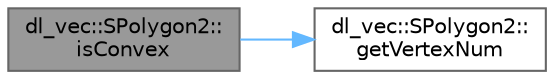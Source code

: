 digraph "dl_vec::SPolygon2::isConvex"
{
 // LATEX_PDF_SIZE
  bgcolor="transparent";
  edge [fontname=Helvetica,fontsize=10,labelfontname=Helvetica,labelfontsize=10];
  node [fontname=Helvetica,fontsize=10,shape=box,height=0.2,width=0.4];
  rankdir="LR";
  Node1 [id="Node000001",label="dl_vec::SPolygon2::\lisConvex",height=0.2,width=0.4,color="gray40", fillcolor="grey60", style="filled", fontcolor="black",tooltip="多角形が凸かどうか調べる関数"];
  Node1 -> Node2 [id="edge1_Node000001_Node000002",color="steelblue1",style="solid",tooltip=" "];
  Node2 [id="Node000002",label="dl_vec::SPolygon2::\lgetVertexNum",height=0.2,width=0.4,color="grey40", fillcolor="white", style="filled",URL="$structdl__vec_1_1_s_polygon2.html#a8e2e67f29a3f1aaa0570ee717202d170",tooltip="多角形の頂点数を返す関数"];
}
